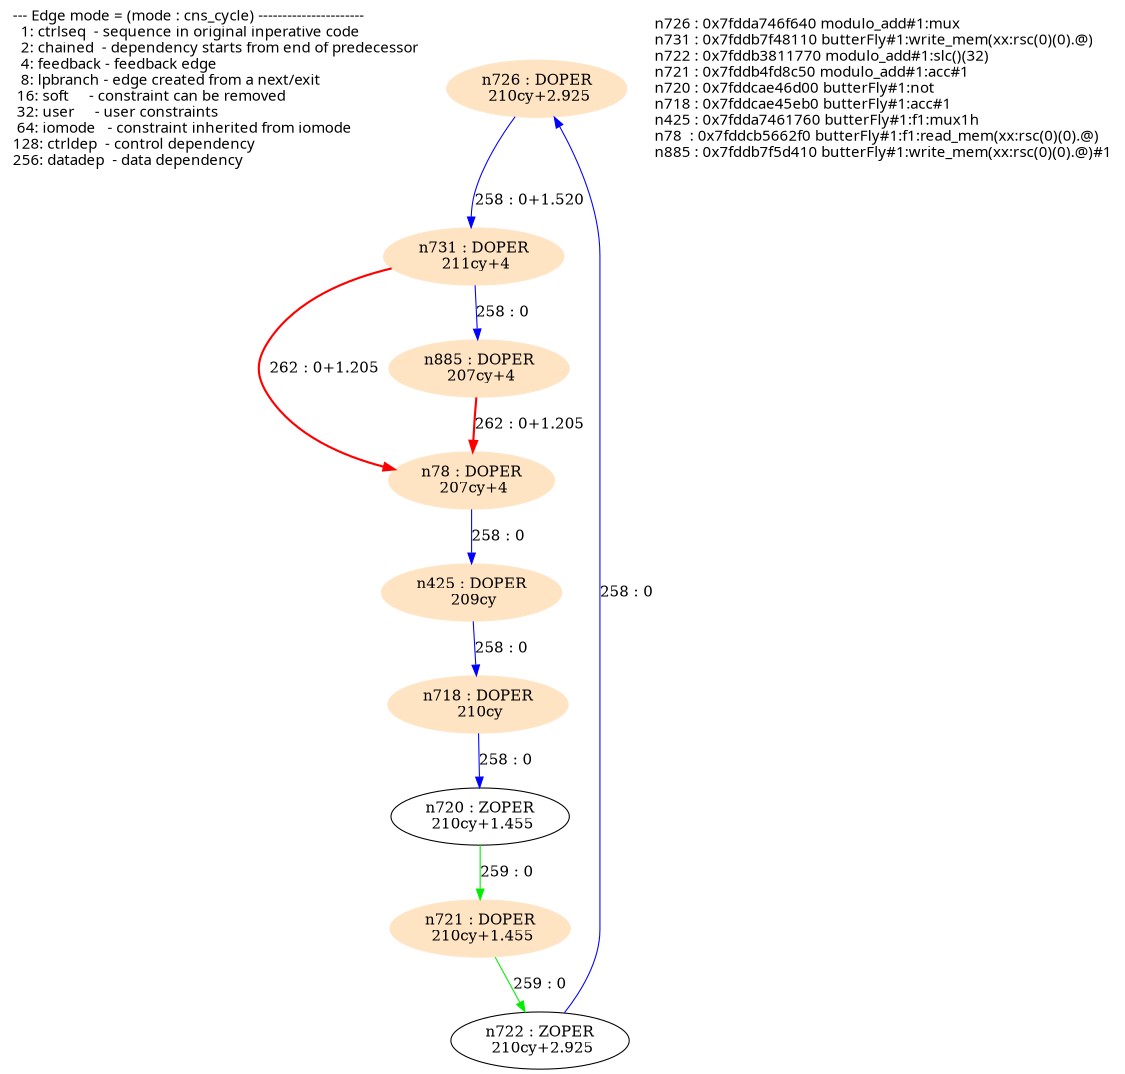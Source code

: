digraph G {
  size="7.5,10"; center=true; ratio=auto;
  m1[fontname=Fixed,labeljust=left,label="--- Edge mode = (mode : cns_cycle) ----------------------\l  1: ctrlseq  - sequence in original inperative code     \l  2: chained  - dependency starts from end of predecessor\l  4: feedback - feedback edge                            \l  8: lpbranch - edge created from a next/exit            \l 16: soft     - constraint can be removed                \l 32: user     - user constraints                         \l 64: iomode   - constraint inherited from iomode         \l128: ctrldep  - control dependency                       \l256: datadep  - data dependency                          \l",shape=none];
  n726[label="n726 : DOPER\n 210cy+2.925\n",shape=ellipse,style=filled,color=bisque];
  n731[label="n731 : DOPER\n 211cy+4\n",shape=ellipse,style=filled,color=bisque];
  n722[label="n722 : ZOPER\n 210cy+2.925\n",shape=ellipse];
  n721[label="n721 : DOPER\n 210cy+1.455\n",shape=ellipse,style=filled,color=bisque];
  n720[label="n720 : ZOPER\n 210cy+1.455\n",shape=ellipse];
  n718[label="n718 : DOPER\n 210cy\n",shape=ellipse,style=filled,color=bisque];
  n425[label="n425 : DOPER\n 209cy\n",shape=ellipse,style=filled,color=bisque];
  n78[label="n78 : DOPER\n 207cy+4\n",shape=ellipse,style=filled,color=bisque];
  n885[label="n885 : DOPER\n 207cy+4\n",shape=ellipse,style=filled,color=bisque];
  m2[fontname=Fixed,labeljust=left,label="n726 : 0x7fdda746f640 modulo_add#1:mux\ln731 : 0x7fddb7f48110 butterFly#1:write_mem(xx:rsc(0)(0).@)\ln722 : 0x7fddb3811770 modulo_add#1:slc()(32)\ln721 : 0x7fddb4fd8c50 modulo_add#1:acc#1\ln720 : 0x7fddcae46d00 butterFly#1:not\ln718 : 0x7fddcae45eb0 butterFly#1:acc#1\ln425 : 0x7fdda7461760 butterFly#1:f1:mux1h\ln78  : 0x7fddcb5662f0 butterFly#1:f1:read_mem(xx:rsc(0)(0).@)\ln885 : 0x7fddb7f5d410 butterFly#1:write_mem(xx:rsc(0)(0).@)#1\l",shape=none];
  n726 -> n731[label="258 : 0+1.520",color=blue];
  n722 -> n726[label="258 : 0",color=blue];
  n721 -> n722[label="259 : 0",color=green2];
  n720 -> n721[label="259 : 0",color=green2];
  n718 -> n720[label="258 : 0",color=blue];
  n425 -> n718[label="258 : 0",color=blue];
  n78 -> n425[label="258 : 0",color=blue];
  n885 -> n78[label="262 : 0+1.205",color=red, style=bold];
  n731 -> n885[label="258 : 0",color=blue];
  n731 -> n78[label="262 : 0+1.205",color=red, style=bold];
}

